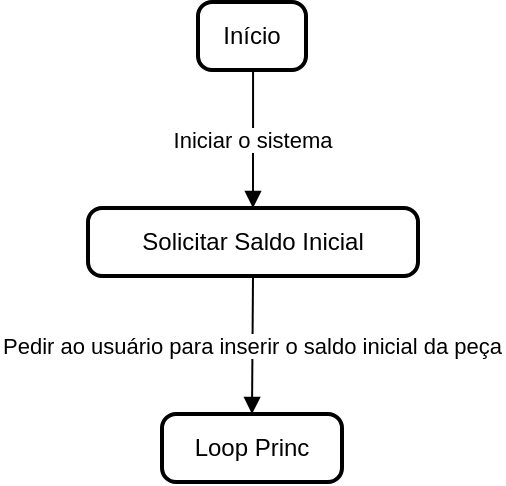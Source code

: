 <mxfile version="24.7.12">
  <diagram name="Página-1" id="LS5cizCoPgRg9CYDKpZl">
    <mxGraphModel>
      <root>
        <mxCell id="0" />
        <mxCell id="1" parent="0" />
        <mxCell id="2" value="Início" style="rounded=1;absoluteArcSize=1;arcSize=14;whiteSpace=wrap;strokeWidth=2;" vertex="1" parent="1">
          <mxGeometry x="156" width="54" height="34" as="geometry" />
        </mxCell>
        <mxCell id="3" value="Solicitar Saldo Inicial" style="rounded=1;absoluteArcSize=1;arcSize=14;whiteSpace=wrap;strokeWidth=2;" vertex="1" parent="1">
          <mxGeometry x="101" y="103" width="165" height="34" as="geometry" />
        </mxCell>
        <mxCell id="4" value="Loop Princ" style="rounded=1;absoluteArcSize=1;arcSize=14;whiteSpace=wrap;strokeWidth=2;" vertex="1" parent="1">
          <mxGeometry x="138" y="206" width="90" height="34" as="geometry" />
        </mxCell>
        <mxCell id="5" value="Iniciar o sistema" style="curved=1;startArrow=none;endArrow=block;exitX=0.51;exitY=1;entryX=0.5;entryY=0;" edge="1" parent="1" source="2" target="3">
          <mxGeometry relative="1" as="geometry">
            <Array as="points" />
          </mxGeometry>
        </mxCell>
        <mxCell id="6" value="Pedir ao usuário para inserir o saldo inicial da peça" style="curved=1;startArrow=none;endArrow=block;exitX=0.5;exitY=1;entryX=0.5;entryY=0;" edge="1" parent="1" source="3" target="4">
          <mxGeometry relative="1" as="geometry">
            <Array as="points" />
          </mxGeometry>
        </mxCell>
      </root>
    </mxGraphModel>
  </diagram>
</mxfile>
